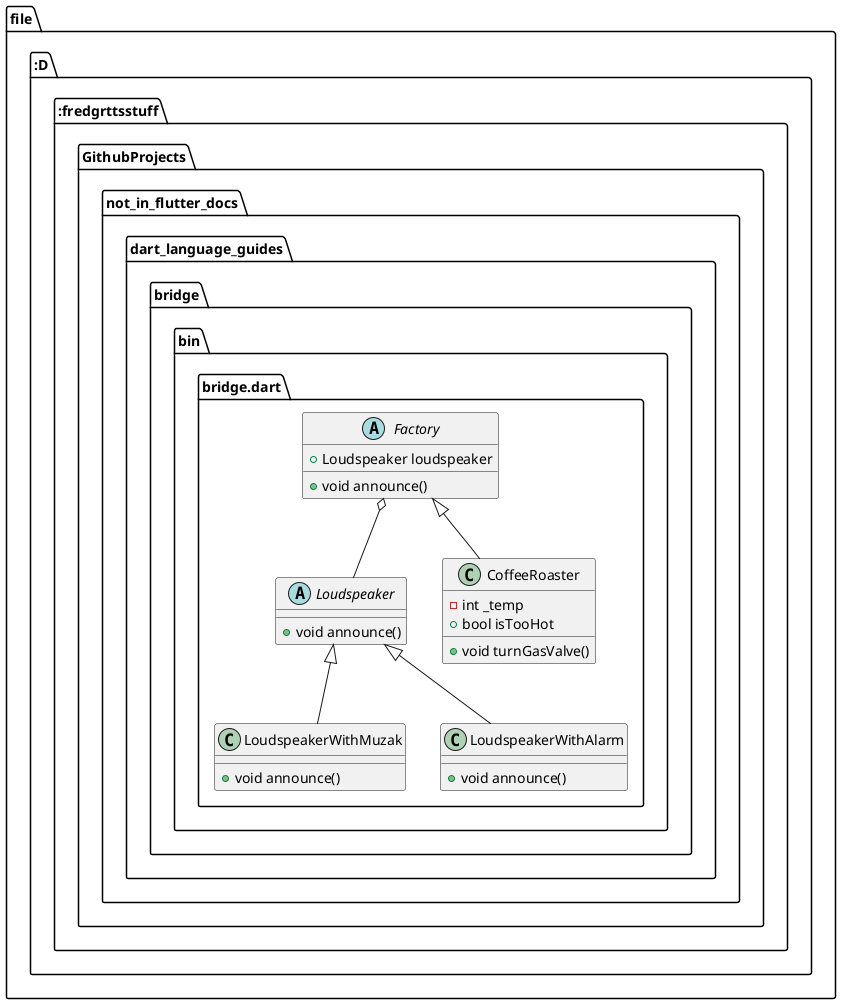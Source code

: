 @startuml
set namespaceSeparator ::

abstract class "file:::::::D:::fredgrttsstuff::GithubProjects::not_in_flutter_docs::dart_language_guides::bridge::bin::bridge.dart::Loudspeaker" {
  +void announce()
}

class "file:::::::D:::fredgrttsstuff::GithubProjects::not_in_flutter_docs::dart_language_guides::bridge::bin::bridge.dart::LoudspeakerWithMuzak" {
  +void announce()
}

"file:::::::D:::fredgrttsstuff::GithubProjects::not_in_flutter_docs::dart_language_guides::bridge::bin::bridge.dart::Loudspeaker" <|-- "file:::::::D:::fredgrttsstuff::GithubProjects::not_in_flutter_docs::dart_language_guides::bridge::bin::bridge.dart::LoudspeakerWithMuzak"

class "file:::::::D:::fredgrttsstuff::GithubProjects::not_in_flutter_docs::dart_language_guides::bridge::bin::bridge.dart::LoudspeakerWithAlarm" {
  +void announce()
}

"file:::::::D:::fredgrttsstuff::GithubProjects::not_in_flutter_docs::dart_language_guides::bridge::bin::bridge.dart::Loudspeaker" <|-- "file:::::::D:::fredgrttsstuff::GithubProjects::not_in_flutter_docs::dart_language_guides::bridge::bin::bridge.dart::LoudspeakerWithAlarm"

abstract class "file:::::::D:::fredgrttsstuff::GithubProjects::not_in_flutter_docs::dart_language_guides::bridge::bin::bridge.dart::Factory" {
  +Loudspeaker loudspeaker
  +void announce()
}

"file:::::::D:::fredgrttsstuff::GithubProjects::not_in_flutter_docs::dart_language_guides::bridge::bin::bridge.dart::Factory" o-- "file:::::::D:::fredgrttsstuff::GithubProjects::not_in_flutter_docs::dart_language_guides::bridge::bin::bridge.dart::Loudspeaker"

class "file:::::::D:::fredgrttsstuff::GithubProjects::not_in_flutter_docs::dart_language_guides::bridge::bin::bridge.dart::CoffeeRoaster" {
  -int _temp
  +bool isTooHot
  +void turnGasValve()
}

"file:::::::D:::fredgrttsstuff::GithubProjects::not_in_flutter_docs::dart_language_guides::bridge::bin::bridge.dart::Factory" <|-- "file:::::::D:::fredgrttsstuff::GithubProjects::not_in_flutter_docs::dart_language_guides::bridge::bin::bridge.dart::CoffeeRoaster"


@enduml